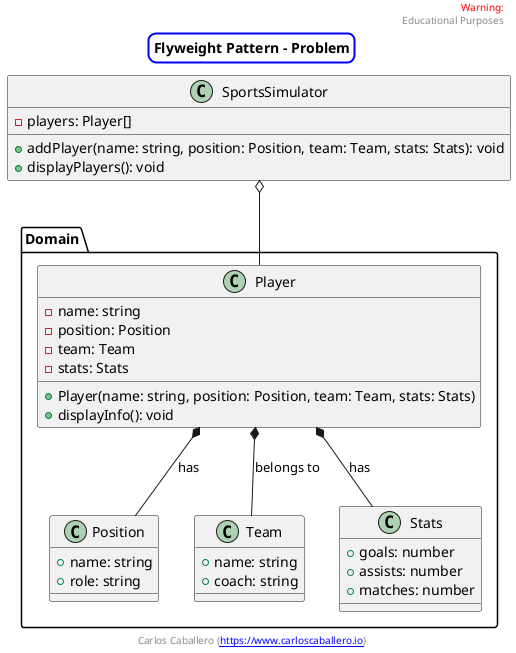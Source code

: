
@startuml
skinparam titleBorderRoundCorner 15
skinparam titleBorderThickness 2
skinparam titleBorderColor blue


header
<font color=red>Warning:</font>
Educational Purposes
endheader

center footer Carlos Caballero ([[https://www.carloscaballero.io https://www.carloscaballero.io]])


title Flyweight Pattern - Problem

package Domain {

    class Player {
        - name: string
        - position: Position
        - team: Team
        - stats: Stats
        + Player(name: string, position: Position, team: Team, stats: Stats)
        + displayInfo(): void
    }

    class Position {
        + name: string
        + role: string
    }

    class Team {
        + name: string
        + coach: string
    }

    class Stats {
        + goals: number
        + assists: number
        + matches: number
    }


    
}

class SportsSimulator {
    - players: Player[]
    + addPlayer(name: string, position: Position, team: Team, stats: Stats): void
    + displayPlayers(): void
}

Player *--  Position : has
Player  *-- Team : belongs to
Player  *--  Stats : has
SportsSimulator o-- Player




@enduml